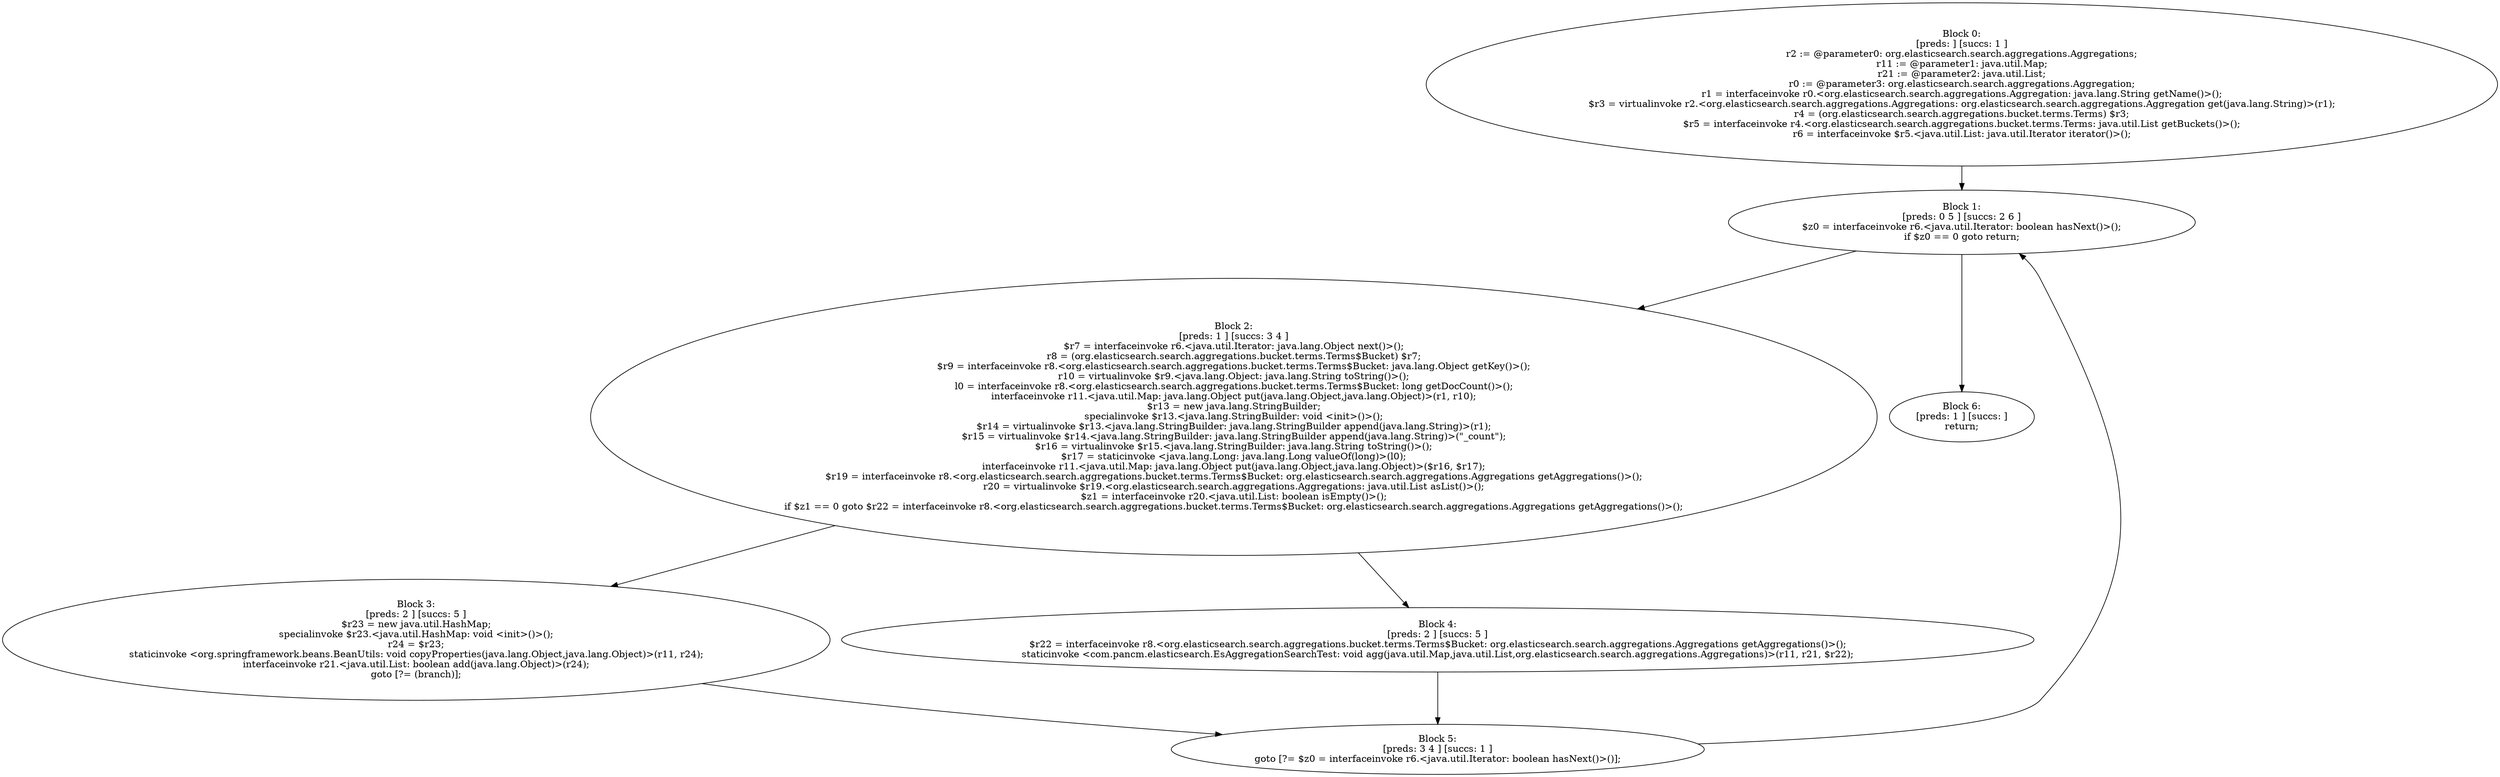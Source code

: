 digraph "unitGraph" {
    "Block 0:
[preds: ] [succs: 1 ]
r2 := @parameter0: org.elasticsearch.search.aggregations.Aggregations;
r11 := @parameter1: java.util.Map;
r21 := @parameter2: java.util.List;
r0 := @parameter3: org.elasticsearch.search.aggregations.Aggregation;
r1 = interfaceinvoke r0.<org.elasticsearch.search.aggregations.Aggregation: java.lang.String getName()>();
$r3 = virtualinvoke r2.<org.elasticsearch.search.aggregations.Aggregations: org.elasticsearch.search.aggregations.Aggregation get(java.lang.String)>(r1);
r4 = (org.elasticsearch.search.aggregations.bucket.terms.Terms) $r3;
$r5 = interfaceinvoke r4.<org.elasticsearch.search.aggregations.bucket.terms.Terms: java.util.List getBuckets()>();
r6 = interfaceinvoke $r5.<java.util.List: java.util.Iterator iterator()>();
"
    "Block 1:
[preds: 0 5 ] [succs: 2 6 ]
$z0 = interfaceinvoke r6.<java.util.Iterator: boolean hasNext()>();
if $z0 == 0 goto return;
"
    "Block 2:
[preds: 1 ] [succs: 3 4 ]
$r7 = interfaceinvoke r6.<java.util.Iterator: java.lang.Object next()>();
r8 = (org.elasticsearch.search.aggregations.bucket.terms.Terms$Bucket) $r7;
$r9 = interfaceinvoke r8.<org.elasticsearch.search.aggregations.bucket.terms.Terms$Bucket: java.lang.Object getKey()>();
r10 = virtualinvoke $r9.<java.lang.Object: java.lang.String toString()>();
l0 = interfaceinvoke r8.<org.elasticsearch.search.aggregations.bucket.terms.Terms$Bucket: long getDocCount()>();
interfaceinvoke r11.<java.util.Map: java.lang.Object put(java.lang.Object,java.lang.Object)>(r1, r10);
$r13 = new java.lang.StringBuilder;
specialinvoke $r13.<java.lang.StringBuilder: void <init>()>();
$r14 = virtualinvoke $r13.<java.lang.StringBuilder: java.lang.StringBuilder append(java.lang.String)>(r1);
$r15 = virtualinvoke $r14.<java.lang.StringBuilder: java.lang.StringBuilder append(java.lang.String)>(\"_count\");
$r16 = virtualinvoke $r15.<java.lang.StringBuilder: java.lang.String toString()>();
$r17 = staticinvoke <java.lang.Long: java.lang.Long valueOf(long)>(l0);
interfaceinvoke r11.<java.util.Map: java.lang.Object put(java.lang.Object,java.lang.Object)>($r16, $r17);
$r19 = interfaceinvoke r8.<org.elasticsearch.search.aggregations.bucket.terms.Terms$Bucket: org.elasticsearch.search.aggregations.Aggregations getAggregations()>();
r20 = virtualinvoke $r19.<org.elasticsearch.search.aggregations.Aggregations: java.util.List asList()>();
$z1 = interfaceinvoke r20.<java.util.List: boolean isEmpty()>();
if $z1 == 0 goto $r22 = interfaceinvoke r8.<org.elasticsearch.search.aggregations.bucket.terms.Terms$Bucket: org.elasticsearch.search.aggregations.Aggregations getAggregations()>();
"
    "Block 3:
[preds: 2 ] [succs: 5 ]
$r23 = new java.util.HashMap;
specialinvoke $r23.<java.util.HashMap: void <init>()>();
r24 = $r23;
staticinvoke <org.springframework.beans.BeanUtils: void copyProperties(java.lang.Object,java.lang.Object)>(r11, r24);
interfaceinvoke r21.<java.util.List: boolean add(java.lang.Object)>(r24);
goto [?= (branch)];
"
    "Block 4:
[preds: 2 ] [succs: 5 ]
$r22 = interfaceinvoke r8.<org.elasticsearch.search.aggregations.bucket.terms.Terms$Bucket: org.elasticsearch.search.aggregations.Aggregations getAggregations()>();
staticinvoke <com.pancm.elasticsearch.EsAggregationSearchTest: void agg(java.util.Map,java.util.List,org.elasticsearch.search.aggregations.Aggregations)>(r11, r21, $r22);
"
    "Block 5:
[preds: 3 4 ] [succs: 1 ]
goto [?= $z0 = interfaceinvoke r6.<java.util.Iterator: boolean hasNext()>()];
"
    "Block 6:
[preds: 1 ] [succs: ]
return;
"
    "Block 0:
[preds: ] [succs: 1 ]
r2 := @parameter0: org.elasticsearch.search.aggregations.Aggregations;
r11 := @parameter1: java.util.Map;
r21 := @parameter2: java.util.List;
r0 := @parameter3: org.elasticsearch.search.aggregations.Aggregation;
r1 = interfaceinvoke r0.<org.elasticsearch.search.aggregations.Aggregation: java.lang.String getName()>();
$r3 = virtualinvoke r2.<org.elasticsearch.search.aggregations.Aggregations: org.elasticsearch.search.aggregations.Aggregation get(java.lang.String)>(r1);
r4 = (org.elasticsearch.search.aggregations.bucket.terms.Terms) $r3;
$r5 = interfaceinvoke r4.<org.elasticsearch.search.aggregations.bucket.terms.Terms: java.util.List getBuckets()>();
r6 = interfaceinvoke $r5.<java.util.List: java.util.Iterator iterator()>();
"->"Block 1:
[preds: 0 5 ] [succs: 2 6 ]
$z0 = interfaceinvoke r6.<java.util.Iterator: boolean hasNext()>();
if $z0 == 0 goto return;
";
    "Block 1:
[preds: 0 5 ] [succs: 2 6 ]
$z0 = interfaceinvoke r6.<java.util.Iterator: boolean hasNext()>();
if $z0 == 0 goto return;
"->"Block 2:
[preds: 1 ] [succs: 3 4 ]
$r7 = interfaceinvoke r6.<java.util.Iterator: java.lang.Object next()>();
r8 = (org.elasticsearch.search.aggregations.bucket.terms.Terms$Bucket) $r7;
$r9 = interfaceinvoke r8.<org.elasticsearch.search.aggregations.bucket.terms.Terms$Bucket: java.lang.Object getKey()>();
r10 = virtualinvoke $r9.<java.lang.Object: java.lang.String toString()>();
l0 = interfaceinvoke r8.<org.elasticsearch.search.aggregations.bucket.terms.Terms$Bucket: long getDocCount()>();
interfaceinvoke r11.<java.util.Map: java.lang.Object put(java.lang.Object,java.lang.Object)>(r1, r10);
$r13 = new java.lang.StringBuilder;
specialinvoke $r13.<java.lang.StringBuilder: void <init>()>();
$r14 = virtualinvoke $r13.<java.lang.StringBuilder: java.lang.StringBuilder append(java.lang.String)>(r1);
$r15 = virtualinvoke $r14.<java.lang.StringBuilder: java.lang.StringBuilder append(java.lang.String)>(\"_count\");
$r16 = virtualinvoke $r15.<java.lang.StringBuilder: java.lang.String toString()>();
$r17 = staticinvoke <java.lang.Long: java.lang.Long valueOf(long)>(l0);
interfaceinvoke r11.<java.util.Map: java.lang.Object put(java.lang.Object,java.lang.Object)>($r16, $r17);
$r19 = interfaceinvoke r8.<org.elasticsearch.search.aggregations.bucket.terms.Terms$Bucket: org.elasticsearch.search.aggregations.Aggregations getAggregations()>();
r20 = virtualinvoke $r19.<org.elasticsearch.search.aggregations.Aggregations: java.util.List asList()>();
$z1 = interfaceinvoke r20.<java.util.List: boolean isEmpty()>();
if $z1 == 0 goto $r22 = interfaceinvoke r8.<org.elasticsearch.search.aggregations.bucket.terms.Terms$Bucket: org.elasticsearch.search.aggregations.Aggregations getAggregations()>();
";
    "Block 1:
[preds: 0 5 ] [succs: 2 6 ]
$z0 = interfaceinvoke r6.<java.util.Iterator: boolean hasNext()>();
if $z0 == 0 goto return;
"->"Block 6:
[preds: 1 ] [succs: ]
return;
";
    "Block 2:
[preds: 1 ] [succs: 3 4 ]
$r7 = interfaceinvoke r6.<java.util.Iterator: java.lang.Object next()>();
r8 = (org.elasticsearch.search.aggregations.bucket.terms.Terms$Bucket) $r7;
$r9 = interfaceinvoke r8.<org.elasticsearch.search.aggregations.bucket.terms.Terms$Bucket: java.lang.Object getKey()>();
r10 = virtualinvoke $r9.<java.lang.Object: java.lang.String toString()>();
l0 = interfaceinvoke r8.<org.elasticsearch.search.aggregations.bucket.terms.Terms$Bucket: long getDocCount()>();
interfaceinvoke r11.<java.util.Map: java.lang.Object put(java.lang.Object,java.lang.Object)>(r1, r10);
$r13 = new java.lang.StringBuilder;
specialinvoke $r13.<java.lang.StringBuilder: void <init>()>();
$r14 = virtualinvoke $r13.<java.lang.StringBuilder: java.lang.StringBuilder append(java.lang.String)>(r1);
$r15 = virtualinvoke $r14.<java.lang.StringBuilder: java.lang.StringBuilder append(java.lang.String)>(\"_count\");
$r16 = virtualinvoke $r15.<java.lang.StringBuilder: java.lang.String toString()>();
$r17 = staticinvoke <java.lang.Long: java.lang.Long valueOf(long)>(l0);
interfaceinvoke r11.<java.util.Map: java.lang.Object put(java.lang.Object,java.lang.Object)>($r16, $r17);
$r19 = interfaceinvoke r8.<org.elasticsearch.search.aggregations.bucket.terms.Terms$Bucket: org.elasticsearch.search.aggregations.Aggregations getAggregations()>();
r20 = virtualinvoke $r19.<org.elasticsearch.search.aggregations.Aggregations: java.util.List asList()>();
$z1 = interfaceinvoke r20.<java.util.List: boolean isEmpty()>();
if $z1 == 0 goto $r22 = interfaceinvoke r8.<org.elasticsearch.search.aggregations.bucket.terms.Terms$Bucket: org.elasticsearch.search.aggregations.Aggregations getAggregations()>();
"->"Block 3:
[preds: 2 ] [succs: 5 ]
$r23 = new java.util.HashMap;
specialinvoke $r23.<java.util.HashMap: void <init>()>();
r24 = $r23;
staticinvoke <org.springframework.beans.BeanUtils: void copyProperties(java.lang.Object,java.lang.Object)>(r11, r24);
interfaceinvoke r21.<java.util.List: boolean add(java.lang.Object)>(r24);
goto [?= (branch)];
";
    "Block 2:
[preds: 1 ] [succs: 3 4 ]
$r7 = interfaceinvoke r6.<java.util.Iterator: java.lang.Object next()>();
r8 = (org.elasticsearch.search.aggregations.bucket.terms.Terms$Bucket) $r7;
$r9 = interfaceinvoke r8.<org.elasticsearch.search.aggregations.bucket.terms.Terms$Bucket: java.lang.Object getKey()>();
r10 = virtualinvoke $r9.<java.lang.Object: java.lang.String toString()>();
l0 = interfaceinvoke r8.<org.elasticsearch.search.aggregations.bucket.terms.Terms$Bucket: long getDocCount()>();
interfaceinvoke r11.<java.util.Map: java.lang.Object put(java.lang.Object,java.lang.Object)>(r1, r10);
$r13 = new java.lang.StringBuilder;
specialinvoke $r13.<java.lang.StringBuilder: void <init>()>();
$r14 = virtualinvoke $r13.<java.lang.StringBuilder: java.lang.StringBuilder append(java.lang.String)>(r1);
$r15 = virtualinvoke $r14.<java.lang.StringBuilder: java.lang.StringBuilder append(java.lang.String)>(\"_count\");
$r16 = virtualinvoke $r15.<java.lang.StringBuilder: java.lang.String toString()>();
$r17 = staticinvoke <java.lang.Long: java.lang.Long valueOf(long)>(l0);
interfaceinvoke r11.<java.util.Map: java.lang.Object put(java.lang.Object,java.lang.Object)>($r16, $r17);
$r19 = interfaceinvoke r8.<org.elasticsearch.search.aggregations.bucket.terms.Terms$Bucket: org.elasticsearch.search.aggregations.Aggregations getAggregations()>();
r20 = virtualinvoke $r19.<org.elasticsearch.search.aggregations.Aggregations: java.util.List asList()>();
$z1 = interfaceinvoke r20.<java.util.List: boolean isEmpty()>();
if $z1 == 0 goto $r22 = interfaceinvoke r8.<org.elasticsearch.search.aggregations.bucket.terms.Terms$Bucket: org.elasticsearch.search.aggregations.Aggregations getAggregations()>();
"->"Block 4:
[preds: 2 ] [succs: 5 ]
$r22 = interfaceinvoke r8.<org.elasticsearch.search.aggregations.bucket.terms.Terms$Bucket: org.elasticsearch.search.aggregations.Aggregations getAggregations()>();
staticinvoke <com.pancm.elasticsearch.EsAggregationSearchTest: void agg(java.util.Map,java.util.List,org.elasticsearch.search.aggregations.Aggregations)>(r11, r21, $r22);
";
    "Block 3:
[preds: 2 ] [succs: 5 ]
$r23 = new java.util.HashMap;
specialinvoke $r23.<java.util.HashMap: void <init>()>();
r24 = $r23;
staticinvoke <org.springframework.beans.BeanUtils: void copyProperties(java.lang.Object,java.lang.Object)>(r11, r24);
interfaceinvoke r21.<java.util.List: boolean add(java.lang.Object)>(r24);
goto [?= (branch)];
"->"Block 5:
[preds: 3 4 ] [succs: 1 ]
goto [?= $z0 = interfaceinvoke r6.<java.util.Iterator: boolean hasNext()>()];
";
    "Block 4:
[preds: 2 ] [succs: 5 ]
$r22 = interfaceinvoke r8.<org.elasticsearch.search.aggregations.bucket.terms.Terms$Bucket: org.elasticsearch.search.aggregations.Aggregations getAggregations()>();
staticinvoke <com.pancm.elasticsearch.EsAggregationSearchTest: void agg(java.util.Map,java.util.List,org.elasticsearch.search.aggregations.Aggregations)>(r11, r21, $r22);
"->"Block 5:
[preds: 3 4 ] [succs: 1 ]
goto [?= $z0 = interfaceinvoke r6.<java.util.Iterator: boolean hasNext()>()];
";
    "Block 5:
[preds: 3 4 ] [succs: 1 ]
goto [?= $z0 = interfaceinvoke r6.<java.util.Iterator: boolean hasNext()>()];
"->"Block 1:
[preds: 0 5 ] [succs: 2 6 ]
$z0 = interfaceinvoke r6.<java.util.Iterator: boolean hasNext()>();
if $z0 == 0 goto return;
";
}
